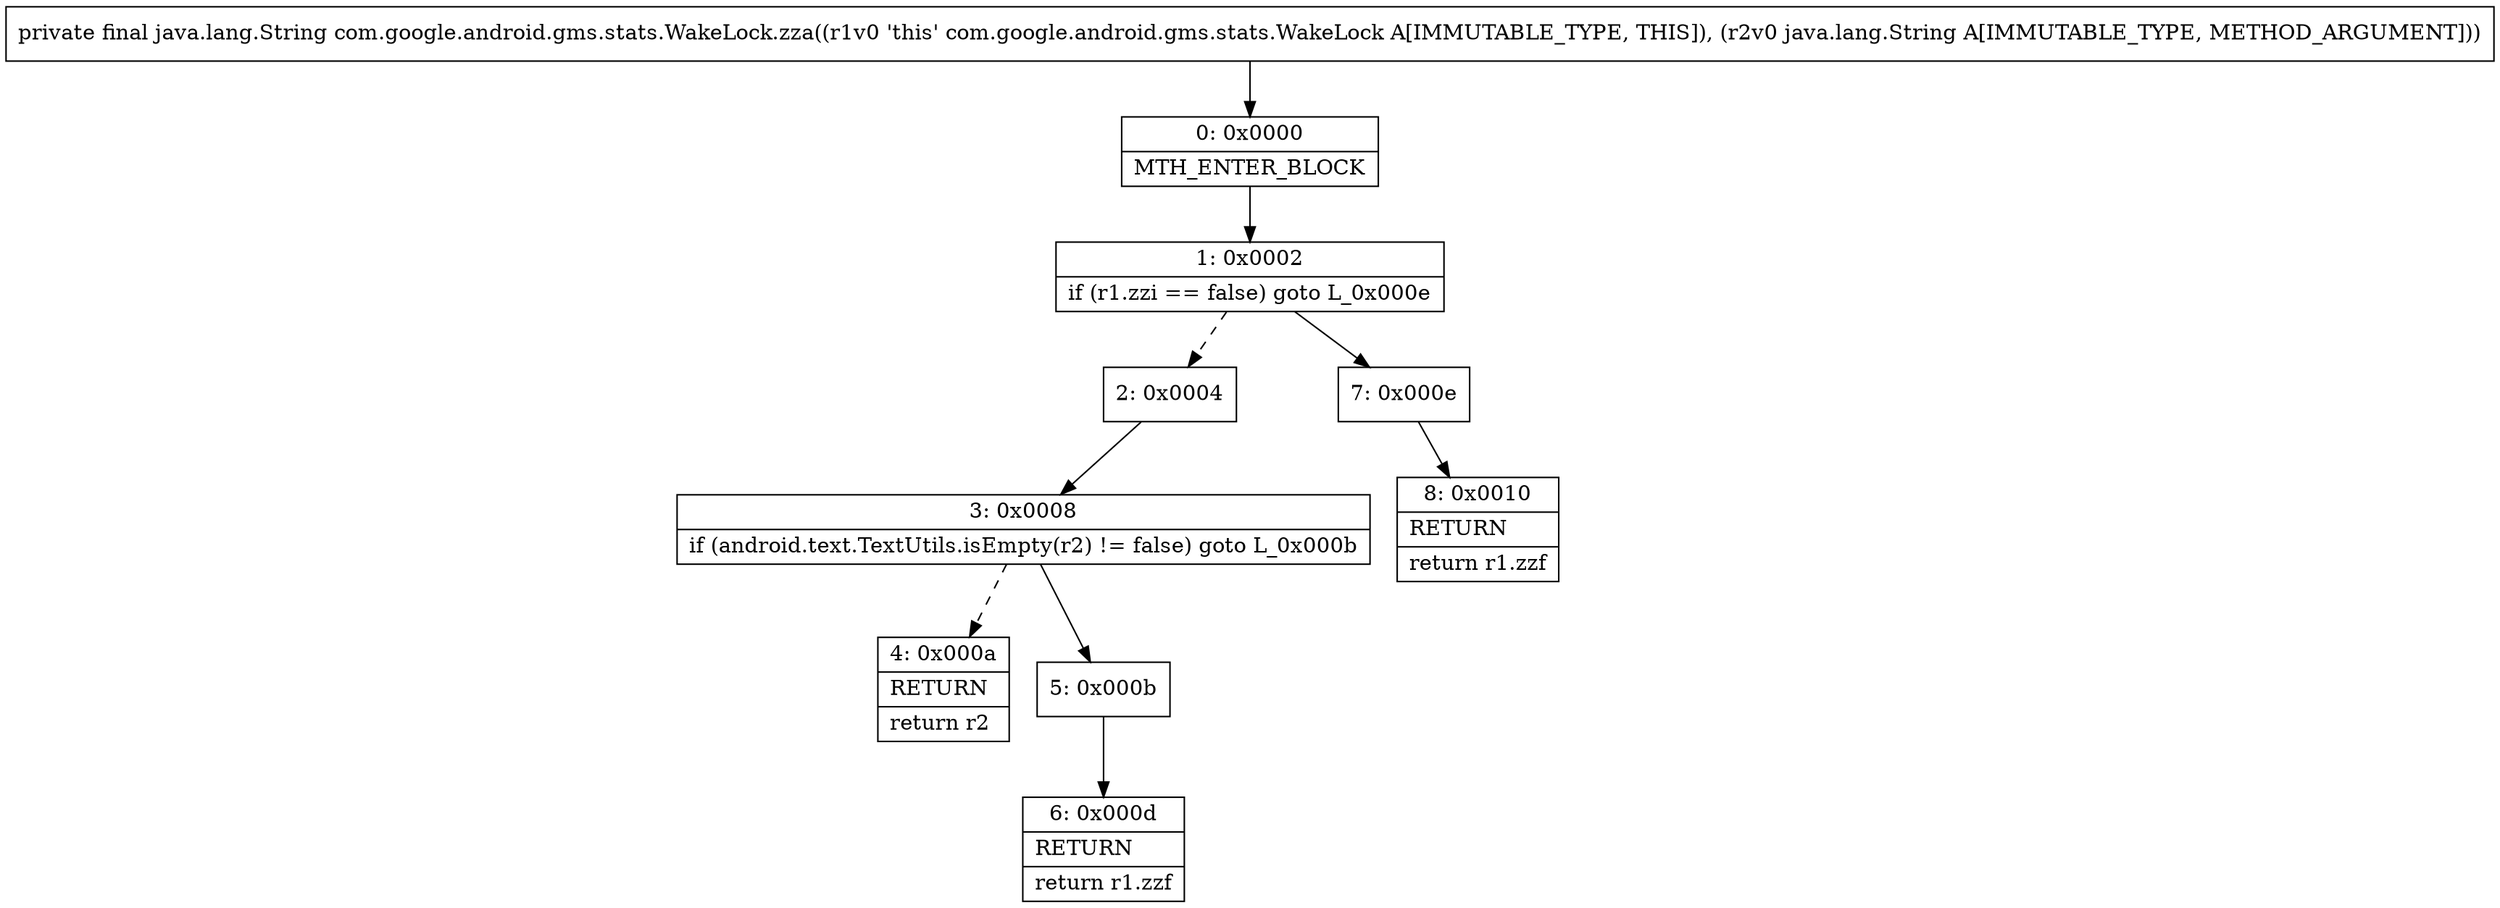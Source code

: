 digraph "CFG forcom.google.android.gms.stats.WakeLock.zza(Ljava\/lang\/String;)Ljava\/lang\/String;" {
Node_0 [shape=record,label="{0\:\ 0x0000|MTH_ENTER_BLOCK\l}"];
Node_1 [shape=record,label="{1\:\ 0x0002|if (r1.zzi == false) goto L_0x000e\l}"];
Node_2 [shape=record,label="{2\:\ 0x0004}"];
Node_3 [shape=record,label="{3\:\ 0x0008|if (android.text.TextUtils.isEmpty(r2) != false) goto L_0x000b\l}"];
Node_4 [shape=record,label="{4\:\ 0x000a|RETURN\l|return r2\l}"];
Node_5 [shape=record,label="{5\:\ 0x000b}"];
Node_6 [shape=record,label="{6\:\ 0x000d|RETURN\l|return r1.zzf\l}"];
Node_7 [shape=record,label="{7\:\ 0x000e}"];
Node_8 [shape=record,label="{8\:\ 0x0010|RETURN\l|return r1.zzf\l}"];
MethodNode[shape=record,label="{private final java.lang.String com.google.android.gms.stats.WakeLock.zza((r1v0 'this' com.google.android.gms.stats.WakeLock A[IMMUTABLE_TYPE, THIS]), (r2v0 java.lang.String A[IMMUTABLE_TYPE, METHOD_ARGUMENT])) }"];
MethodNode -> Node_0;
Node_0 -> Node_1;
Node_1 -> Node_2[style=dashed];
Node_1 -> Node_7;
Node_2 -> Node_3;
Node_3 -> Node_4[style=dashed];
Node_3 -> Node_5;
Node_5 -> Node_6;
Node_7 -> Node_8;
}

